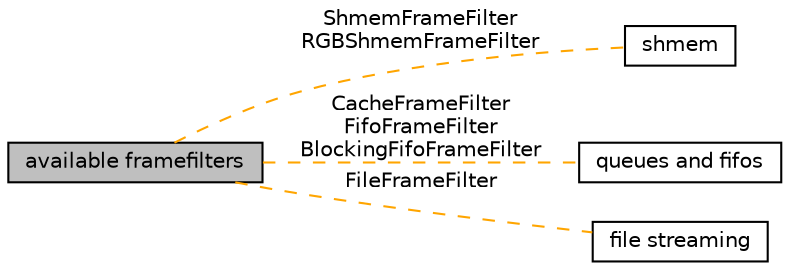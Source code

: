 digraph "available framefilters"
{
  edge [fontname="Helvetica",fontsize="10",labelfontname="Helvetica",labelfontsize="10"];
  node [fontname="Helvetica",fontsize="10",shape=record];
  rankdir=LR;
  Node3 [label="shmem",height=0.2,width=0.4,color="black", fillcolor="white", style="filled",URL="$group__shmem__tag.html",tooltip="Posix shared memory and semaphores. "];
  Node1 [label="queues and fifos",height=0.2,width=0.4,color="black", fillcolor="white", style="filled",URL="$group__queues__tag.html",tooltip="Multiprocessing queues/fifos. "];
  Node2 [label="file streaming",height=0.2,width=0.4,color="black", fillcolor="white", style="filled",URL="$group__file__tag.html",tooltip="Things related to streaming from/into files. "];
  Node0 [label="available framefilters",height=0.2,width=0.4,color="black", fillcolor="grey75", style="filled", fontcolor="black"];
  Node0->Node1 [shape=plaintext, label="CacheFrameFilter\nFifoFrameFilter\nBlockingFifoFrameFilter", color="orange", dir="none", style="dashed"];
  Node0->Node2 [shape=plaintext, label="FileFrameFilter", color="orange", dir="none", style="dashed"];
  Node0->Node3 [shape=plaintext, label="ShmemFrameFilter\nRGBShmemFrameFilter", color="orange", dir="none", style="dashed"];
}
